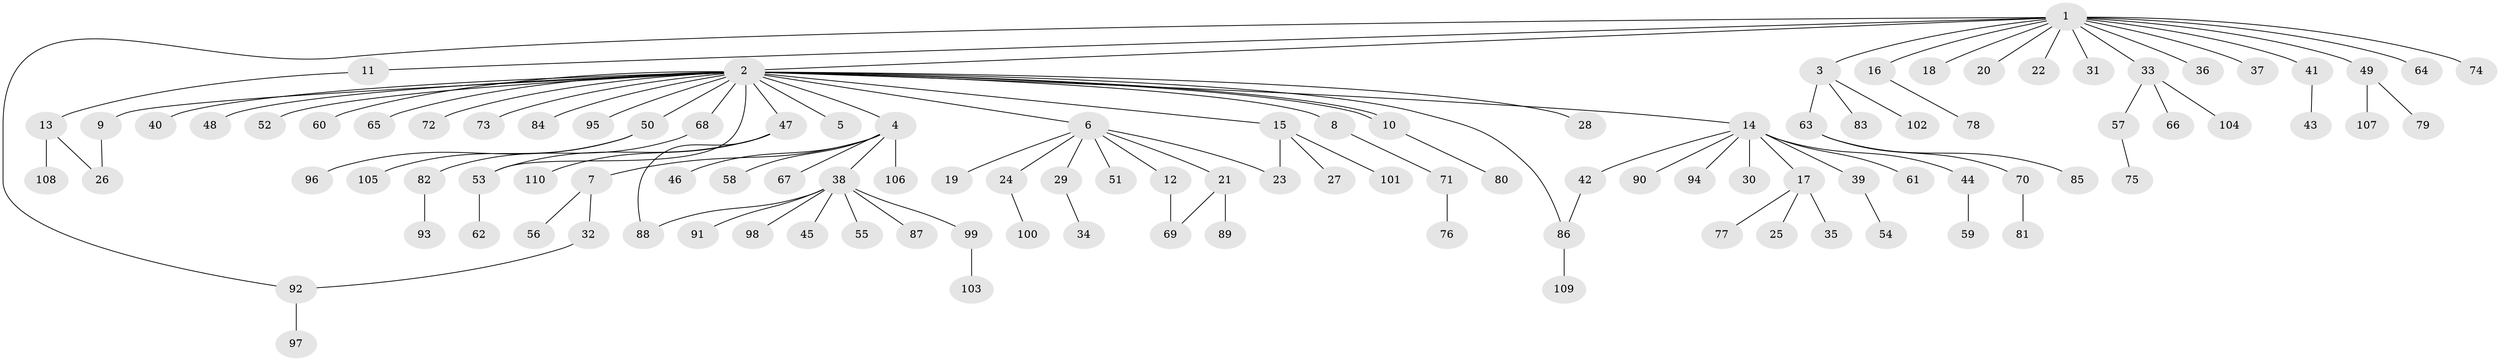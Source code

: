 // Generated by graph-tools (version 1.1) at 2025/11/02/27/25 16:11:15]
// undirected, 110 vertices, 117 edges
graph export_dot {
graph [start="1"]
  node [color=gray90,style=filled];
  1;
  2;
  3;
  4;
  5;
  6;
  7;
  8;
  9;
  10;
  11;
  12;
  13;
  14;
  15;
  16;
  17;
  18;
  19;
  20;
  21;
  22;
  23;
  24;
  25;
  26;
  27;
  28;
  29;
  30;
  31;
  32;
  33;
  34;
  35;
  36;
  37;
  38;
  39;
  40;
  41;
  42;
  43;
  44;
  45;
  46;
  47;
  48;
  49;
  50;
  51;
  52;
  53;
  54;
  55;
  56;
  57;
  58;
  59;
  60;
  61;
  62;
  63;
  64;
  65;
  66;
  67;
  68;
  69;
  70;
  71;
  72;
  73;
  74;
  75;
  76;
  77;
  78;
  79;
  80;
  81;
  82;
  83;
  84;
  85;
  86;
  87;
  88;
  89;
  90;
  91;
  92;
  93;
  94;
  95;
  96;
  97;
  98;
  99;
  100;
  101;
  102;
  103;
  104;
  105;
  106;
  107;
  108;
  109;
  110;
  1 -- 2;
  1 -- 3;
  1 -- 11;
  1 -- 16;
  1 -- 18;
  1 -- 20;
  1 -- 22;
  1 -- 31;
  1 -- 33;
  1 -- 36;
  1 -- 37;
  1 -- 41;
  1 -- 49;
  1 -- 64;
  1 -- 74;
  1 -- 92;
  2 -- 4;
  2 -- 5;
  2 -- 6;
  2 -- 8;
  2 -- 9;
  2 -- 10;
  2 -- 10;
  2 -- 14;
  2 -- 15;
  2 -- 28;
  2 -- 40;
  2 -- 47;
  2 -- 48;
  2 -- 50;
  2 -- 52;
  2 -- 53;
  2 -- 60;
  2 -- 65;
  2 -- 68;
  2 -- 72;
  2 -- 73;
  2 -- 84;
  2 -- 86;
  2 -- 95;
  3 -- 63;
  3 -- 83;
  3 -- 102;
  4 -- 7;
  4 -- 38;
  4 -- 46;
  4 -- 58;
  4 -- 67;
  4 -- 106;
  6 -- 12;
  6 -- 19;
  6 -- 21;
  6 -- 23;
  6 -- 24;
  6 -- 29;
  6 -- 51;
  7 -- 32;
  7 -- 56;
  8 -- 71;
  9 -- 26;
  10 -- 80;
  11 -- 13;
  12 -- 69;
  13 -- 26;
  13 -- 108;
  14 -- 17;
  14 -- 30;
  14 -- 39;
  14 -- 42;
  14 -- 44;
  14 -- 61;
  14 -- 90;
  14 -- 94;
  15 -- 23;
  15 -- 27;
  15 -- 101;
  16 -- 78;
  17 -- 25;
  17 -- 35;
  17 -- 77;
  21 -- 69;
  21 -- 89;
  24 -- 100;
  29 -- 34;
  32 -- 92;
  33 -- 57;
  33 -- 66;
  33 -- 104;
  38 -- 45;
  38 -- 55;
  38 -- 87;
  38 -- 88;
  38 -- 91;
  38 -- 98;
  38 -- 99;
  39 -- 54;
  41 -- 43;
  42 -- 86;
  44 -- 59;
  47 -- 53;
  47 -- 88;
  47 -- 110;
  49 -- 79;
  49 -- 107;
  50 -- 96;
  50 -- 105;
  53 -- 62;
  57 -- 75;
  63 -- 70;
  63 -- 85;
  68 -- 82;
  70 -- 81;
  71 -- 76;
  82 -- 93;
  86 -- 109;
  92 -- 97;
  99 -- 103;
}
